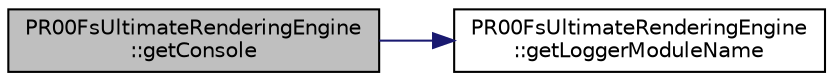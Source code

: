 digraph "PR00FsUltimateRenderingEngine::getConsole"
{
 // LATEX_PDF_SIZE
  edge [fontname="Helvetica",fontsize="10",labelfontname="Helvetica",labelfontsize="10"];
  node [fontname="Helvetica",fontsize="10",shape=record];
  rankdir="LR";
  Node1 [label="PR00FsUltimateRenderingEngine\l::getConsole",height=0.2,width=0.4,color="black", fillcolor="grey75", style="filled", fontcolor="black",tooltip="Returns access to console preset with logger module name as this class."];
  Node1 -> Node2 [color="midnightblue",fontsize="10",style="solid",fontname="Helvetica"];
  Node2 [label="PR00FsUltimateRenderingEngine\l::getLoggerModuleName",height=0.2,width=0.4,color="black", fillcolor="white", style="filled",URL="$class_p_r00_fs_ultimate_rendering_engine.html#a95bc1e80a8e0a3fbdc0d0b57cd7197a6",tooltip="Returns the logger module name of this class."];
}

